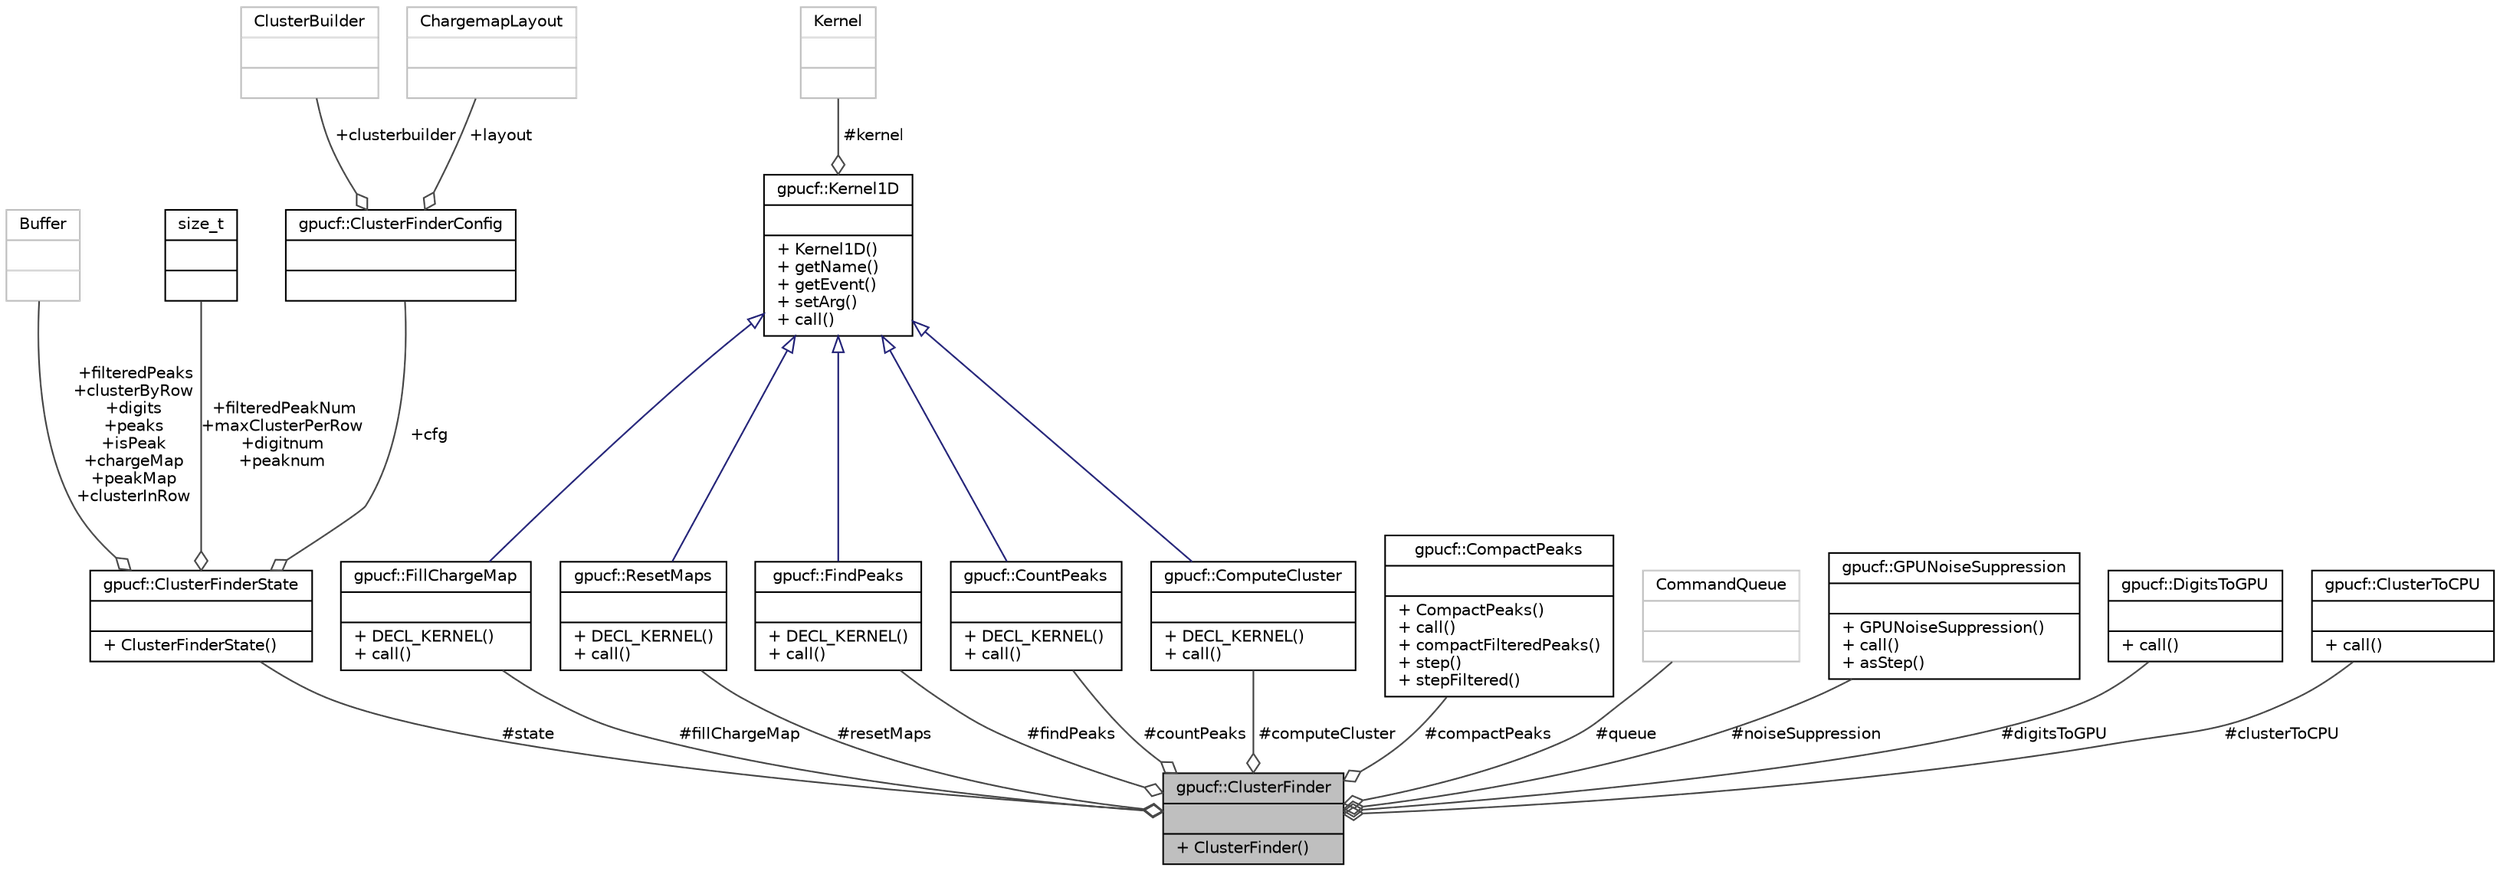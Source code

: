 digraph "gpucf::ClusterFinder"
{
 // INTERACTIVE_SVG=YES
  bgcolor="transparent";
  edge [fontname="Helvetica",fontsize="10",labelfontname="Helvetica",labelfontsize="10"];
  node [fontname="Helvetica",fontsize="10",shape=record];
  Node1 [label="{gpucf::ClusterFinder\n||+ ClusterFinder()\l}",height=0.2,width=0.4,color="black", fillcolor="grey75", style="filled", fontcolor="black"];
  Node2 -> Node1 [color="grey25",fontsize="10",style="solid",label=" #state" ,arrowhead="odiamond",fontname="Helvetica"];
  Node2 [label="{gpucf::ClusterFinderState\n||+ ClusterFinderState()\l}",height=0.2,width=0.4,color="black",URL="$df/d03/structgpucf_1_1ClusterFinderState.html"];
  Node3 -> Node2 [color="grey25",fontsize="10",style="solid",label=" +filteredPeaks\n+clusterByRow\n+digits\n+peaks\n+isPeak\n+chargeMap\n+peakMap\n+clusterInRow" ,arrowhead="odiamond",fontname="Helvetica"];
  Node3 [label="{Buffer\n||}",height=0.2,width=0.4,color="grey75"];
  Node4 -> Node2 [color="grey25",fontsize="10",style="solid",label=" +filteredPeakNum\n+maxClusterPerRow\n+digitnum\n+peaknum" ,arrowhead="odiamond",fontname="Helvetica"];
  Node4 [label="{size_t\n||}",height=0.2,width=0.4,color="black",URL="$dd/de2/classsize__t.html"];
  Node5 -> Node2 [color="grey25",fontsize="10",style="solid",label=" +cfg" ,arrowhead="odiamond",fontname="Helvetica"];
  Node5 [label="{gpucf::ClusterFinderConfig\n||}",height=0.2,width=0.4,color="black",URL="$da/daa/structgpucf_1_1ClusterFinderConfig.html"];
  Node6 -> Node5 [color="grey25",fontsize="10",style="solid",label=" +clusterbuilder" ,arrowhead="odiamond",fontname="Helvetica"];
  Node6 [label="{ClusterBuilder\n||}",height=0.2,width=0.4,color="grey75"];
  Node7 -> Node5 [color="grey25",fontsize="10",style="solid",label=" +layout" ,arrowhead="odiamond",fontname="Helvetica"];
  Node7 [label="{ChargemapLayout\n||}",height=0.2,width=0.4,color="grey75"];
  Node8 -> Node1 [color="grey25",fontsize="10",style="solid",label=" #fillChargeMap" ,arrowhead="odiamond",fontname="Helvetica"];
  Node8 [label="{gpucf::FillChargeMap\n||+ DECL_KERNEL()\l+ call()\l}",height=0.2,width=0.4,color="black",URL="$d8/de4/classgpucf_1_1FillChargeMap.html"];
  Node9 -> Node8 [dir="back",color="midnightblue",fontsize="10",style="solid",arrowtail="onormal",fontname="Helvetica"];
  Node9 [label="{gpucf::Kernel1D\n||+ Kernel1D()\l+ getName()\l+ getEvent()\l+ setArg()\l+ call()\l}",height=0.2,width=0.4,color="black",URL="$d3/d20/classgpucf_1_1Kernel1D.html"];
  Node10 -> Node9 [color="grey25",fontsize="10",style="solid",label=" #kernel" ,arrowhead="odiamond",fontname="Helvetica"];
  Node10 [label="{Kernel\n||}",height=0.2,width=0.4,color="grey75"];
  Node11 -> Node1 [color="grey25",fontsize="10",style="solid",label=" #compactPeaks" ,arrowhead="odiamond",fontname="Helvetica"];
  Node11 [label="{gpucf::CompactPeaks\n||+ CompactPeaks()\l+ call()\l+ compactFilteredPeaks()\l+ step()\l+ stepFiltered()\l}",height=0.2,width=0.4,color="black",URL="$d5/d63/classgpucf_1_1CompactPeaks.html"];
  Node12 -> Node1 [color="grey25",fontsize="10",style="solid",label=" #resetMaps" ,arrowhead="odiamond",fontname="Helvetica"];
  Node12 [label="{gpucf::ResetMaps\n||+ DECL_KERNEL()\l+ call()\l}",height=0.2,width=0.4,color="black",URL="$d8/d9f/classgpucf_1_1ResetMaps.html"];
  Node9 -> Node12 [dir="back",color="midnightblue",fontsize="10",style="solid",arrowtail="onormal",fontname="Helvetica"];
  Node13 -> Node1 [color="grey25",fontsize="10",style="solid",label=" #findPeaks" ,arrowhead="odiamond",fontname="Helvetica"];
  Node13 [label="{gpucf::FindPeaks\n||+ DECL_KERNEL()\l+ call()\l}",height=0.2,width=0.4,color="black",URL="$d7/d29/classgpucf_1_1FindPeaks.html"];
  Node9 -> Node13 [dir="back",color="midnightblue",fontsize="10",style="solid",arrowtail="onormal",fontname="Helvetica"];
  Node14 -> Node1 [color="grey25",fontsize="10",style="solid",label=" #queue" ,arrowhead="odiamond",fontname="Helvetica"];
  Node14 [label="{CommandQueue\n||}",height=0.2,width=0.4,color="grey75"];
  Node15 -> Node1 [color="grey25",fontsize="10",style="solid",label=" #countPeaks" ,arrowhead="odiamond",fontname="Helvetica"];
  Node15 [label="{gpucf::CountPeaks\n||+ DECL_KERNEL()\l+ call()\l}",height=0.2,width=0.4,color="black",URL="$d8/d88/classgpucf_1_1CountPeaks.html"];
  Node9 -> Node15 [dir="back",color="midnightblue",fontsize="10",style="solid",arrowtail="onormal",fontname="Helvetica"];
  Node16 -> Node1 [color="grey25",fontsize="10",style="solid",label=" #computeCluster" ,arrowhead="odiamond",fontname="Helvetica"];
  Node16 [label="{gpucf::ComputeCluster\n||+ DECL_KERNEL()\l+ call()\l}",height=0.2,width=0.4,color="black",URL="$db/d3d/classgpucf_1_1ComputeCluster.html"];
  Node9 -> Node16 [dir="back",color="midnightblue",fontsize="10",style="solid",arrowtail="onormal",fontname="Helvetica"];
  Node17 -> Node1 [color="grey25",fontsize="10",style="solid",label=" #noiseSuppression" ,arrowhead="odiamond",fontname="Helvetica"];
  Node17 [label="{gpucf::GPUNoiseSuppression\n||+ GPUNoiseSuppression()\l+ call()\l+ asStep()\l}",height=0.2,width=0.4,color="black",URL="$d5/d40/classgpucf_1_1GPUNoiseSuppression.html"];
  Node18 -> Node1 [color="grey25",fontsize="10",style="solid",label=" #digitsToGPU" ,arrowhead="odiamond",fontname="Helvetica"];
  Node18 [label="{gpucf::DigitsToGPU\n||+ call()\l}",height=0.2,width=0.4,color="black",URL="$de/d12/classgpucf_1_1DigitsToGPU.html"];
  Node19 -> Node1 [color="grey25",fontsize="10",style="solid",label=" #clusterToCPU" ,arrowhead="odiamond",fontname="Helvetica"];
  Node19 [label="{gpucf::ClusterToCPU\n||+ call()\l}",height=0.2,width=0.4,color="black",URL="$de/dd3/classgpucf_1_1ClusterToCPU.html"];
}
